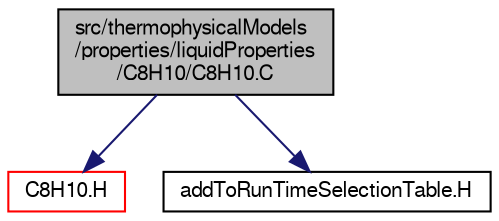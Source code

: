 digraph "src/thermophysicalModels/properties/liquidProperties/C8H10/C8H10.C"
{
  bgcolor="transparent";
  edge [fontname="FreeSans",fontsize="10",labelfontname="FreeSans",labelfontsize="10"];
  node [fontname="FreeSans",fontsize="10",shape=record];
  Node0 [label="src/thermophysicalModels\l/properties/liquidProperties\l/C8H10/C8H10.C",height=0.2,width=0.4,color="black", fillcolor="grey75", style="filled", fontcolor="black"];
  Node0 -> Node1 [color="midnightblue",fontsize="10",style="solid",fontname="FreeSans"];
  Node1 [label="C8H10.H",height=0.2,width=0.4,color="red",URL="$a15764.html"];
  Node0 -> Node92 [color="midnightblue",fontsize="10",style="solid",fontname="FreeSans"];
  Node92 [label="addToRunTimeSelectionTable.H",height=0.2,width=0.4,color="black",URL="$a09263.html",tooltip="Macros for easy insertion into run-time selection tables. "];
}
